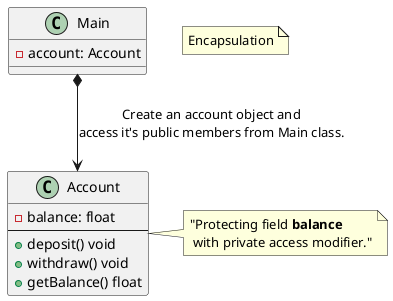 @startuml
note "Encapsulation" as N1
class Main {
    - account: Account
}

class Account {
    - balance: float
    --
    + deposit() void
    + withdraw() void
    + getBalance() float
}
note right:  "Protecting field <b>balance</b>\n with private access modifier."

Main *--> Account : Create an account object and\naccess it's public members from Main class.
@enduml
